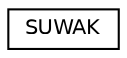 digraph "Graphical Class Hierarchy"
{
  edge [fontname="Helvetica",fontsize="10",labelfontname="Helvetica",labelfontsize="10"];
  node [fontname="Helvetica",fontsize="10",shape=record];
  rankdir="LR";
  Node0 [label="SUWAK",height=0.2,width=0.4,color="black", fillcolor="white", style="filled",URL="$class_s_u_w_a_k.html"];
}
